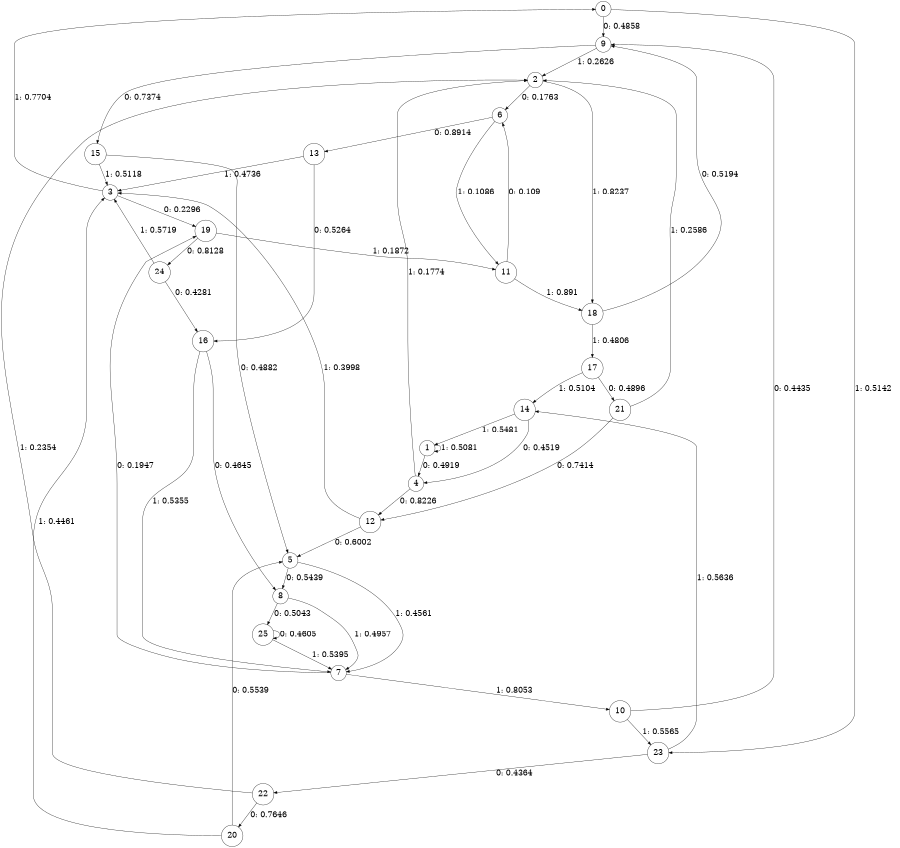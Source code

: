 digraph "ch4concat_phase3_L7" {
size = "6,8.5";
ratio = "fill";
node [shape = circle];
node [fontsize = 24];
edge [fontsize = 24];
0 -> 9 [label = "0: 0.4858   "];
0 -> 23 [label = "1: 0.5142   "];
1 -> 4 [label = "0: 0.4919   "];
1 -> 1 [label = "1: 0.5081   "];
2 -> 6 [label = "0: 0.1763   "];
2 -> 18 [label = "1: 0.8237   "];
3 -> 19 [label = "0: 0.2296   "];
3 -> 0 [label = "1: 0.7704   "];
4 -> 12 [label = "0: 0.8226   "];
4 -> 2 [label = "1: 0.1774   "];
5 -> 8 [label = "0: 0.5439   "];
5 -> 7 [label = "1: 0.4561   "];
6 -> 13 [label = "0: 0.8914   "];
6 -> 11 [label = "1: 0.1086   "];
7 -> 19 [label = "0: 0.1947   "];
7 -> 10 [label = "1: 0.8053   "];
8 -> 25 [label = "0: 0.5043   "];
8 -> 7 [label = "1: 0.4957   "];
9 -> 15 [label = "0: 0.7374   "];
9 -> 2 [label = "1: 0.2626   "];
10 -> 9 [label = "0: 0.4435   "];
10 -> 23 [label = "1: 0.5565   "];
11 -> 6 [label = "0: 0.109    "];
11 -> 18 [label = "1: 0.891    "];
12 -> 5 [label = "0: 0.6002   "];
12 -> 3 [label = "1: 0.3998   "];
13 -> 16 [label = "0: 0.5264   "];
13 -> 3 [label = "1: 0.4736   "];
14 -> 4 [label = "0: 0.4519   "];
14 -> 1 [label = "1: 0.5481   "];
15 -> 5 [label = "0: 0.4882   "];
15 -> 3 [label = "1: 0.5118   "];
16 -> 8 [label = "0: 0.4645   "];
16 -> 7 [label = "1: 0.5355   "];
17 -> 21 [label = "0: 0.4896   "];
17 -> 14 [label = "1: 0.5104   "];
18 -> 9 [label = "0: 0.5194   "];
18 -> 17 [label = "1: 0.4806   "];
19 -> 24 [label = "0: 0.8128   "];
19 -> 11 [label = "1: 0.1872   "];
20 -> 5 [label = "0: 0.5539   "];
20 -> 3 [label = "1: 0.4461   "];
21 -> 12 [label = "0: 0.7414   "];
21 -> 2 [label = "1: 0.2586   "];
22 -> 20 [label = "0: 0.7646   "];
22 -> 2 [label = "1: 0.2354   "];
23 -> 22 [label = "0: 0.4364   "];
23 -> 14 [label = "1: 0.5636   "];
24 -> 16 [label = "0: 0.4281   "];
24 -> 3 [label = "1: 0.5719   "];
25 -> 25 [label = "0: 0.4605   "];
25 -> 7 [label = "1: 0.5395   "];
}